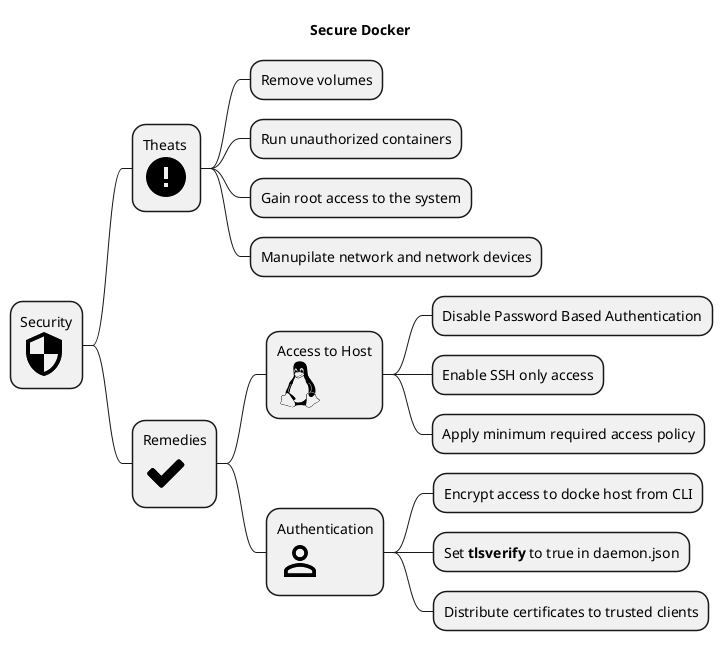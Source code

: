 @startmindmap Docker Security
title Secure Docker

!include <tupadr3/devicons/linux>
!include <tupadr3/devicons/docker>
!include <tupadr3/material/error>
!include <tupadr3/material/security>
!include <tupadr3/material/perm_identity>
!include <tupadr3/font-awesome/check>

* Security\n<$security>
** Theats\n<$error>
*** Remove volumes
*** Run unauthorized containers
*** Gain root access to the system
*** Manupilate network and network devices
** Remedies\n<$check>
*** Access to Host\n<$linux>
**** Disable Password Based Authentication
**** Enable SSH only access
**** Apply minimum required access policy
*** Authentication\n<$perm_identity>
**** Encrypt access to docke host from CLI
**** Set **tlsverify** to true in daemon.json
**** Distribute certificates to trusted clients
@endmindmap

